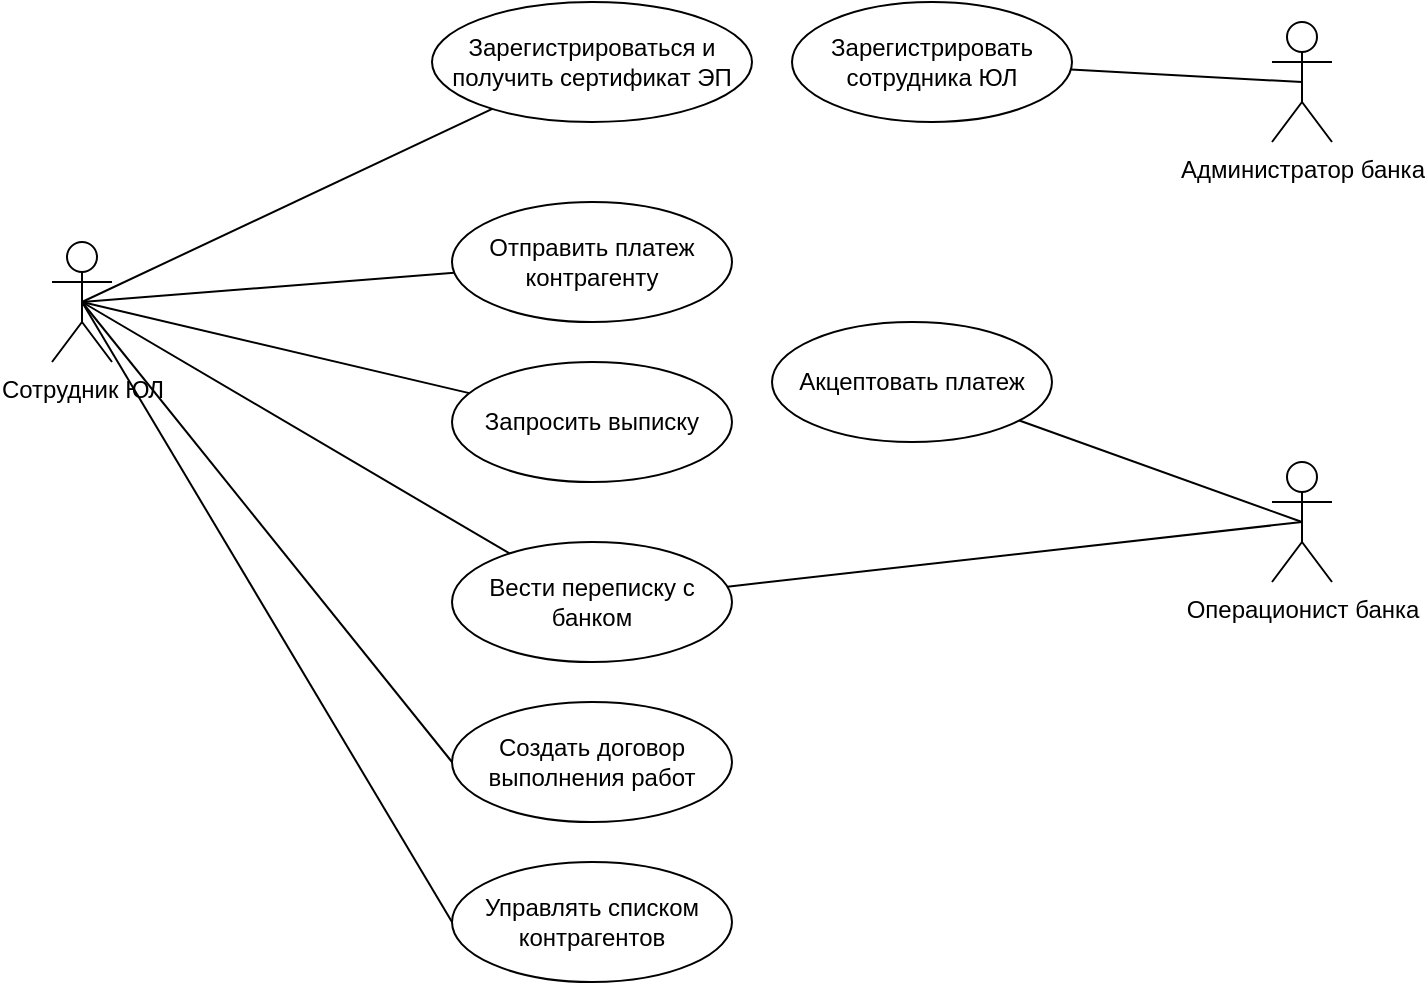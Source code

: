<mxfile version="21.0.6" type="device"><diagram name="Страница 1" id="JHBVLy4CkBfJ_sb_0fDi"><mxGraphModel dx="988" dy="589" grid="1" gridSize="10" guides="1" tooltips="1" connect="1" arrows="1" fold="1" page="1" pageScale="1" pageWidth="827" pageHeight="1169" math="0" shadow="0"><root><mxCell id="0"/><mxCell id="1" parent="0"/><mxCell id="cDTS1469g9OPWDNxiSw3-1" value="Сотрудник ЮЛ" style="shape=umlActor;verticalLabelPosition=bottom;verticalAlign=top;html=1;outlineConnect=0;" parent="1" vertex="1"><mxGeometry x="70" y="260" width="30" height="60" as="geometry"/></mxCell><mxCell id="cDTS1469g9OPWDNxiSw3-2" value="Операционист банка" style="shape=umlActor;verticalLabelPosition=bottom;verticalAlign=top;html=1;outlineConnect=0;" parent="1" vertex="1"><mxGeometry x="680" y="370" width="30" height="60" as="geometry"/></mxCell><mxCell id="cDTS1469g9OPWDNxiSw3-3" value="Зарегистрироваться и получить сертификат ЭП" style="ellipse;whiteSpace=wrap;html=1;" parent="1" vertex="1"><mxGeometry x="260" y="140" width="160" height="60" as="geometry"/></mxCell><mxCell id="cDTS1469g9OPWDNxiSw3-6" value="Отправить платеж контрагенту" style="ellipse;whiteSpace=wrap;html=1;" parent="1" vertex="1"><mxGeometry x="270" y="240" width="140" height="60" as="geometry"/></mxCell><mxCell id="cDTS1469g9OPWDNxiSw3-7" value="Запросить выписку" style="ellipse;whiteSpace=wrap;html=1;" parent="1" vertex="1"><mxGeometry x="270" y="320" width="140" height="60" as="geometry"/></mxCell><mxCell id="cDTS1469g9OPWDNxiSw3-8" value="Вести переписку с банком" style="ellipse;whiteSpace=wrap;html=1;" parent="1" vertex="1"><mxGeometry x="270" y="410" width="140" height="60" as="geometry"/></mxCell><mxCell id="cDTS1469g9OPWDNxiSw3-9" value="Зарегистрировать сотрудника ЮЛ" style="ellipse;whiteSpace=wrap;html=1;" parent="1" vertex="1"><mxGeometry x="440" y="140" width="140" height="60" as="geometry"/></mxCell><mxCell id="cDTS1469g9OPWDNxiSw3-10" value="Акцептовать платеж" style="ellipse;whiteSpace=wrap;html=1;" parent="1" vertex="1"><mxGeometry x="430" y="300" width="140" height="60" as="geometry"/></mxCell><mxCell id="cDTS1469g9OPWDNxiSw3-14" value="" style="endArrow=none;html=1;rounded=0;exitX=0.5;exitY=0.5;exitDx=0;exitDy=0;exitPerimeter=0;" parent="1" source="cDTS1469g9OPWDNxiSw3-16" target="cDTS1469g9OPWDNxiSw3-9" edge="1"><mxGeometry width="50" height="50" relative="1" as="geometry"><mxPoint x="630" y="490" as="sourcePoint"/><mxPoint x="680" y="440" as="targetPoint"/></mxGeometry></mxCell><mxCell id="cDTS1469g9OPWDNxiSw3-15" value="" style="endArrow=none;html=1;rounded=0;exitX=0.5;exitY=0.5;exitDx=0;exitDy=0;exitPerimeter=0;" parent="1" source="cDTS1469g9OPWDNxiSw3-2" target="cDTS1469g9OPWDNxiSw3-10" edge="1"><mxGeometry width="50" height="50" relative="1" as="geometry"><mxPoint x="702" y="459" as="sourcePoint"/><mxPoint x="570" y="420" as="targetPoint"/></mxGeometry></mxCell><mxCell id="cDTS1469g9OPWDNxiSw3-16" value="Администратор банка" style="shape=umlActor;verticalLabelPosition=bottom;verticalAlign=top;html=1;outlineConnect=0;" parent="1" vertex="1"><mxGeometry x="680" y="150" width="30" height="60" as="geometry"/></mxCell><mxCell id="cDTS1469g9OPWDNxiSw3-17" value="" style="endArrow=none;html=1;rounded=0;exitX=0.5;exitY=0.5;exitDx=0;exitDy=0;exitPerimeter=0;" parent="1" source="cDTS1469g9OPWDNxiSw3-2" target="cDTS1469g9OPWDNxiSw3-8" edge="1"><mxGeometry width="50" height="50" relative="1" as="geometry"><mxPoint x="680" y="410" as="sourcePoint"/><mxPoint x="580" y="416" as="targetPoint"/></mxGeometry></mxCell><mxCell id="cDTS1469g9OPWDNxiSw3-18" value="" style="endArrow=none;html=1;rounded=0;entryX=0.5;entryY=0.5;entryDx=0;entryDy=0;entryPerimeter=0;" parent="1" source="cDTS1469g9OPWDNxiSw3-3" target="cDTS1469g9OPWDNxiSw3-1" edge="1"><mxGeometry width="50" height="50" relative="1" as="geometry"><mxPoint x="200" y="280" as="sourcePoint"/><mxPoint x="90" y="285" as="targetPoint"/></mxGeometry></mxCell><mxCell id="cDTS1469g9OPWDNxiSw3-21" value="" style="endArrow=none;html=1;rounded=0;entryX=0.5;entryY=0.5;entryDx=0;entryDy=0;entryPerimeter=0;" parent="1" source="cDTS1469g9OPWDNxiSw3-6" target="cDTS1469g9OPWDNxiSw3-1" edge="1"><mxGeometry width="50" height="50" relative="1" as="geometry"><mxPoint x="304" y="213" as="sourcePoint"/><mxPoint x="105" y="310" as="targetPoint"/></mxGeometry></mxCell><mxCell id="cDTS1469g9OPWDNxiSw3-22" value="" style="endArrow=none;html=1;rounded=0;entryX=0.5;entryY=0.5;entryDx=0;entryDy=0;entryPerimeter=0;" parent="1" source="cDTS1469g9OPWDNxiSw3-7" target="cDTS1469g9OPWDNxiSw3-1" edge="1"><mxGeometry width="50" height="50" relative="1" as="geometry"><mxPoint x="314" y="223" as="sourcePoint"/><mxPoint x="90" y="290" as="targetPoint"/></mxGeometry></mxCell><mxCell id="cDTS1469g9OPWDNxiSw3-23" value="" style="endArrow=none;html=1;rounded=0;entryX=0.5;entryY=0.5;entryDx=0;entryDy=0;entryPerimeter=0;" parent="1" source="cDTS1469g9OPWDNxiSw3-8" target="cDTS1469g9OPWDNxiSw3-1" edge="1"><mxGeometry width="50" height="50" relative="1" as="geometry"><mxPoint x="324" y="233" as="sourcePoint"/><mxPoint x="125" y="330" as="targetPoint"/></mxGeometry></mxCell><mxCell id="J5TaqpxMTMZJnB3OE6p6-1" value="Создать договор выполнения работ" style="ellipse;whiteSpace=wrap;html=1;" parent="1" vertex="1"><mxGeometry x="270" y="490" width="140" height="60" as="geometry"/></mxCell><mxCell id="J5TaqpxMTMZJnB3OE6p6-2" value="" style="endArrow=none;html=1;rounded=0;entryX=0.5;entryY=0.5;entryDx=0;entryDy=0;entryPerimeter=0;exitX=0;exitY=0.5;exitDx=0;exitDy=0;" parent="1" source="J5TaqpxMTMZJnB3OE6p6-1" target="cDTS1469g9OPWDNxiSw3-1" edge="1"><mxGeometry width="50" height="50" relative="1" as="geometry"><mxPoint x="232" y="563" as="sourcePoint"/><mxPoint x="20" y="390" as="targetPoint"/></mxGeometry></mxCell><mxCell id="skCbL4f7jtsPaw7i_7_4-1" value="Управлять списком контрагентов" style="ellipse;whiteSpace=wrap;html=1;" vertex="1" parent="1"><mxGeometry x="270" y="570" width="140" height="60" as="geometry"/></mxCell><mxCell id="skCbL4f7jtsPaw7i_7_4-2" value="" style="endArrow=none;html=1;rounded=0;entryX=0.5;entryY=0.5;entryDx=0;entryDy=0;entryPerimeter=0;exitX=0;exitY=0.5;exitDx=0;exitDy=0;" edge="1" parent="1" source="skCbL4f7jtsPaw7i_7_4-1" target="cDTS1469g9OPWDNxiSw3-1"><mxGeometry width="50" height="50" relative="1" as="geometry"><mxPoint x="245" y="640" as="sourcePoint"/><mxPoint x="60" y="410" as="targetPoint"/></mxGeometry></mxCell></root></mxGraphModel></diagram></mxfile>